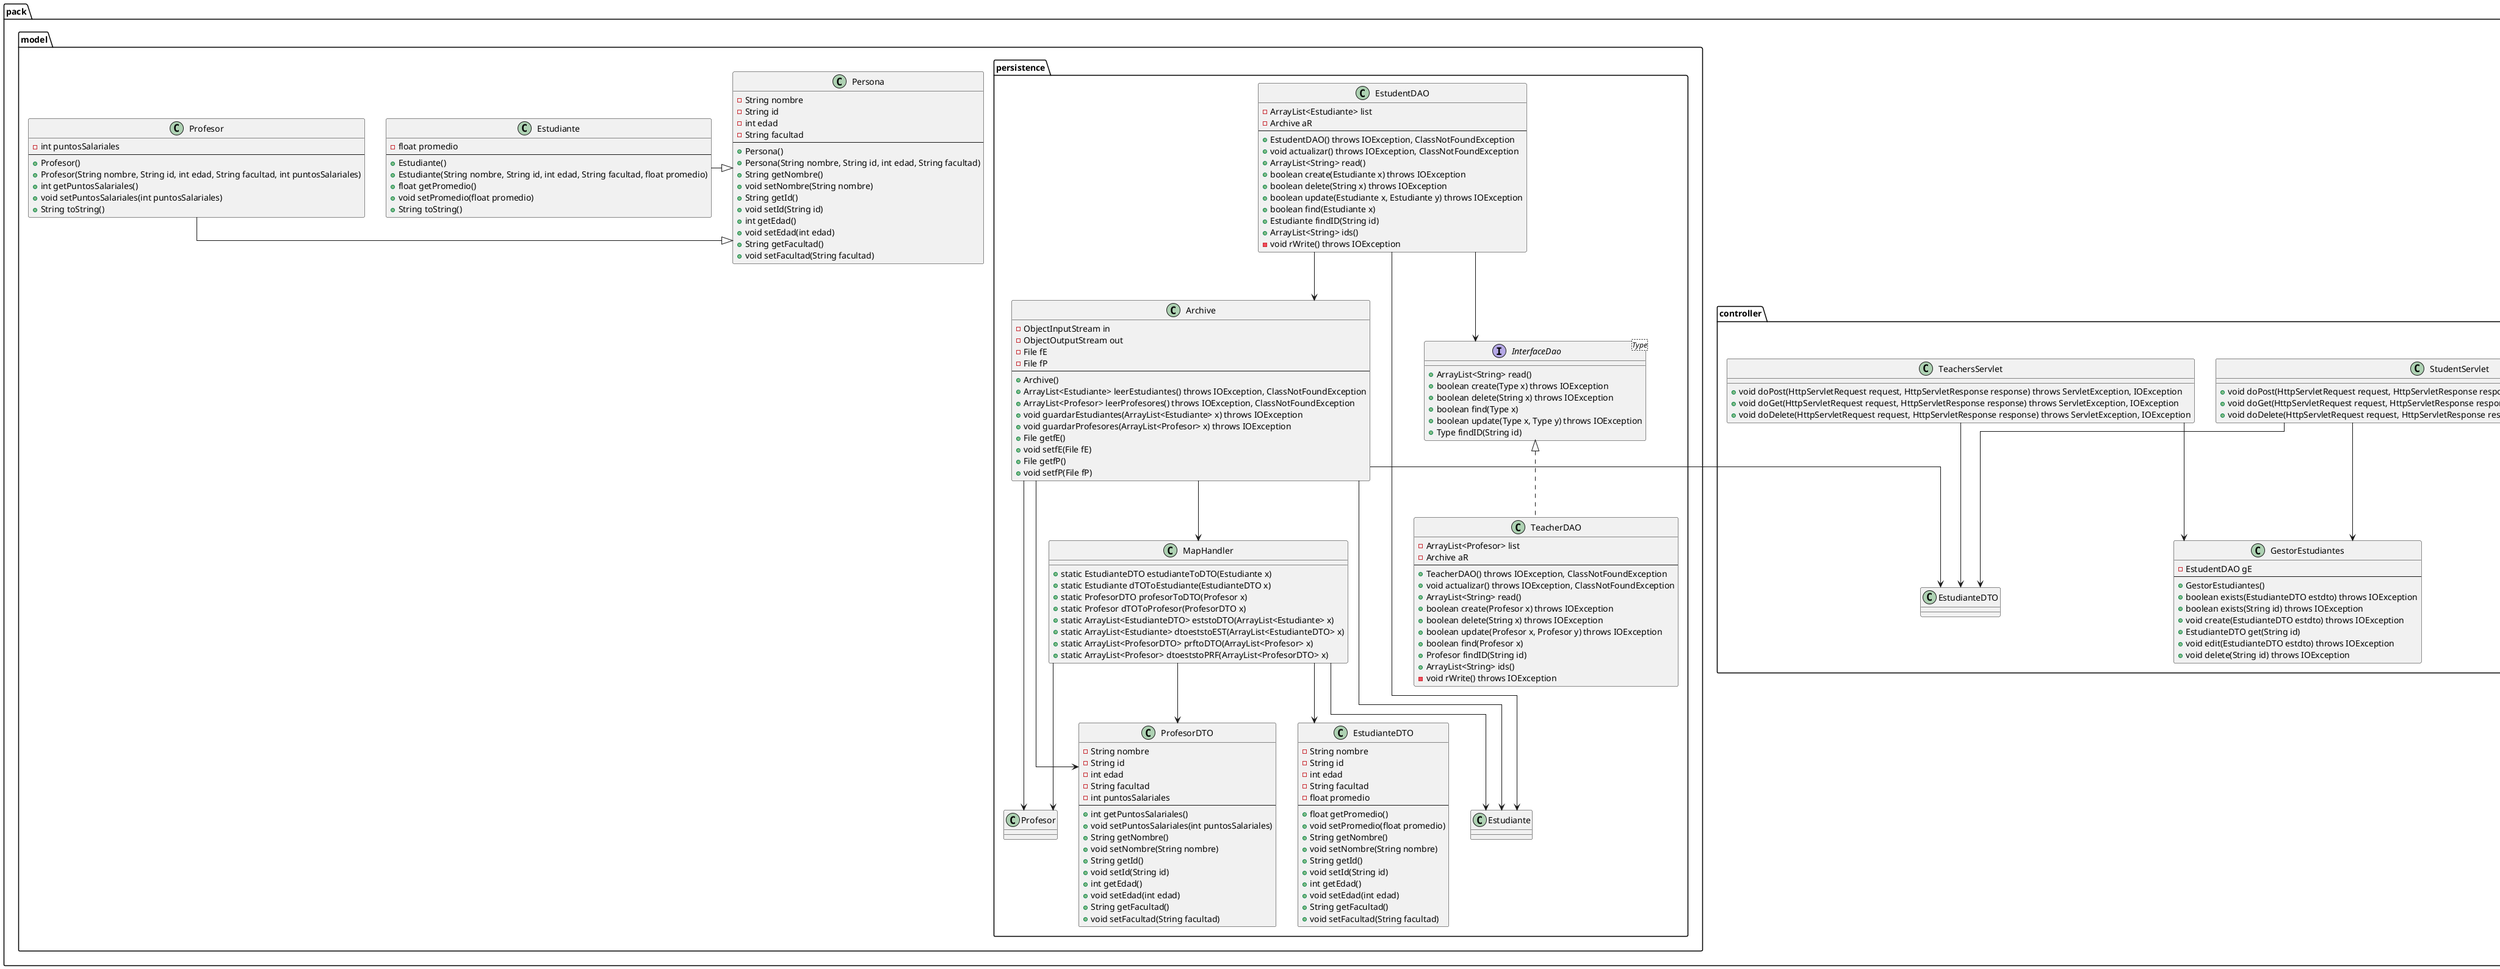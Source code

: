 @startuml
skinparam linetype ortho
package pack.controller {
	class GestorEstudiantes {
		- EstudentDAO gE
		--
		+ GestorEstudiantes()
		+ boolean exists(EstudianteDTO estdto) throws IOException
		+ boolean exists(String id) throws IOException
		+ void create(EstudianteDTO estdto) throws IOException
		+ EstudianteDTO get(String id)
		+ void edit(EstudianteDTO estdto) throws IOException
		+ void delete(String id) throws IOException
	}

	class GestorProfesores {
		- TeacherDAO gT
		--
		+ GestorProfesores()
		+ boolean exists(ProfesorDTO prfdto) throws IOException
		+ boolean exists(String id) throws IOException
		+ void create(ProfesorDTO prfdto) throws IOException
		+ ProfesorDTO get(String id)
		+ void edit(ProfesorDTO prfdto) throws IOException
		+ void delete(String id) throws IOException
	}

	class StudentServlet {
		+ void doPost(HttpServletRequest request, HttpServletResponse response) throws ServletException, IOException
		+ void doGet(HttpServletRequest request, HttpServletResponse response) throws ServletException, IOException
		+ void doDelete(HttpServletRequest request, HttpServletResponse response) throws ServletException, IOException
	}

	StudentServlet --> GestorEstudiantes
	StudentServlet --> EstudianteDTO
	


	class TeachersServlet {
		+ void doPost(HttpServletRequest request, HttpServletResponse response) throws ServletException, IOException
		+ void doGet(HttpServletRequest request, HttpServletResponse response) throws ServletException, IOException
		+ void doDelete(HttpServletRequest request, HttpServletResponse response) throws ServletException, IOException
	}

	TeachersServlet --> GestorEstudiantes
	TeachersServlet --> EstudianteDTO
	
}


package pack.model.persistence {
	class Archive {
		- ObjectInputStream in
		- ObjectOutputStream out
		- File fE
		- File fP
		--
		+ Archive()
		+ ArrayList<Estudiante> leerEstudiantes() throws IOException, ClassNotFoundException
		+ ArrayList<Profesor> leerProfesores() throws IOException, ClassNotFoundException
		+ void guardarEstudiantes(ArrayList<Estudiante> x) throws IOException
		+ void guardarProfesores(ArrayList<Profesor> x) throws IOException
		+ File getfE()
		+ void setfE(File fE)
		+ File getfP()
		+ void setfP(File fP)
	}

	Archive --> Estudiante
	Archive --> Profesor
	Archive --> EstudianteDTO
	Archive --> ProfesorDTO
	Archive --> MapHandler

	class EstudentDAO {
		- ArrayList<Estudiante> list
		- Archive aR
		--
		+ EstudentDAO() throws IOException, ClassNotFoundException
		+ void actualizar() throws IOException, ClassNotFoundException
		+ ArrayList<String> read()
		+ boolean create(Estudiante x) throws IOException
		+ boolean delete(String x) throws IOException
		+ boolean update(Estudiante x, Estudiante y) throws IOException
		+ boolean find(Estudiante x)
		+ Estudiante findID(String id)
		+ ArrayList<String> ids()
		- void rWrite() throws IOException
	}

	EstudentDAO --> Estudiante
	EstudentDAO --> Archive
	EstudentDAO --> InterfaceDao
	class EstudianteDTO {
		- String nombre
		- String id
		- int edad
		- String facultad
		- float promedio
		--
		+ float getPromedio()
		+ void setPromedio(float promedio)
		+ String getNombre()
		+ void setNombre(String nombre)
		+ String getId()
		+ void setId(String id)
		+ int getEdad()
		+ void setEdad(int edad)
		+ String getFacultad()
		+ void setFacultad(String facultad)
	}

	 interface InterfaceDao<Type> {
        + ArrayList<String> read()
        + boolean create(Type x) throws IOException
        + boolean delete(String x) throws IOException
        + boolean find(Type x)
        + boolean update(Type x, Type y) throws IOException
        + Type findID(String id)
    }

    class TeacherDAO {
        - ArrayList<Profesor> list
        - Archive aR
        --
        + TeacherDAO() throws IOException, ClassNotFoundException
        + void actualizar() throws IOException, ClassNotFoundException
        + ArrayList<String> read()
        + boolean create(Profesor x) throws IOException
        + boolean delete(String x) throws IOException
        + boolean update(Profesor x, Profesor y) throws IOException
        + boolean find(Profesor x)
        + Profesor findID(String id)
        + ArrayList<String> ids()
        - void rWrite() throws IOException
    }

    InterfaceDao <|-[dashed]- TeacherDAO

	class MapHandler {
        + static EstudianteDTO estudianteToDTO(Estudiante x)
        + static Estudiante dTOToEstudiante(EstudianteDTO x)
        + static ProfesorDTO profesorToDTO(Profesor x)
        + static Profesor dTOToProfesor(ProfesorDTO x)
        + static ArrayList<EstudianteDTO> eststoDTO(ArrayList<Estudiante> x)
        + static ArrayList<Estudiante> dtoeststoEST(ArrayList<EstudianteDTO> x)
        + static ArrayList<ProfesorDTO> prftoDTO(ArrayList<Profesor> x)
        + static ArrayList<Profesor> dtoeststoPRF(ArrayList<ProfesorDTO> x)
    }

    MapHandler --> Estudiante
    MapHandler --> EstudianteDTO
    MapHandler --> Profesor
    MapHandler --> ProfesorDTO

	class ProfesorDTO {
        - String nombre
        - String id
        - int edad
        - String facultad
        - int puntosSalariales
        --
        + int getPuntosSalariales()
        + void setPuntosSalariales(int puntosSalariales)
        + String getNombre()
        + void setNombre(String nombre)
        + String getId()
        + void setId(String id)
        + int getEdad()
        + void setEdad(int edad)
        + String getFacultad()
        + void setFacultad(String facultad)
    }


}

package pack.model {
    class Persona {
        - String nombre
        - String id
        - int edad
        - String facultad
        --
        + Persona()
        + Persona(String nombre, String id, int edad, String facultad)
        + String getNombre()
        + void setNombre(String nombre)
        + String getId()
        + void setId(String id)
        + int getEdad()
        + void setEdad(int edad)
        + String getFacultad()
        + void setFacultad(String facultad)
    }

    class Estudiante {
        - float promedio
        --
        + Estudiante()
        + Estudiante(String nombre, String id, int edad, String facultad, float promedio)
        + float getPromedio()
        + void setPromedio(float promedio)
        + String toString()
    }

    class Profesor {
        - int puntosSalariales
        --
        + Profesor()
        + Profesor(String nombre, String id, int edad, String facultad, int puntosSalariales)
        + int getPuntosSalariales()
        + void setPuntosSalariales(int puntosSalariales)
        + String toString()
    }

    Estudiante -|> Persona
    Profesor -|> Persona
}
@enduml
